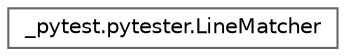 digraph "Graphical Class Hierarchy"
{
 // LATEX_PDF_SIZE
  bgcolor="transparent";
  edge [fontname=Helvetica,fontsize=10,labelfontname=Helvetica,labelfontsize=10];
  node [fontname=Helvetica,fontsize=10,shape=box,height=0.2,width=0.4];
  rankdir="LR";
  Node0 [id="Node000000",label="_pytest.pytester.LineMatcher",height=0.2,width=0.4,color="grey40", fillcolor="white", style="filled",URL="$class__pytest_1_1pytester_1_1_line_matcher.html",tooltip=" "];
}
